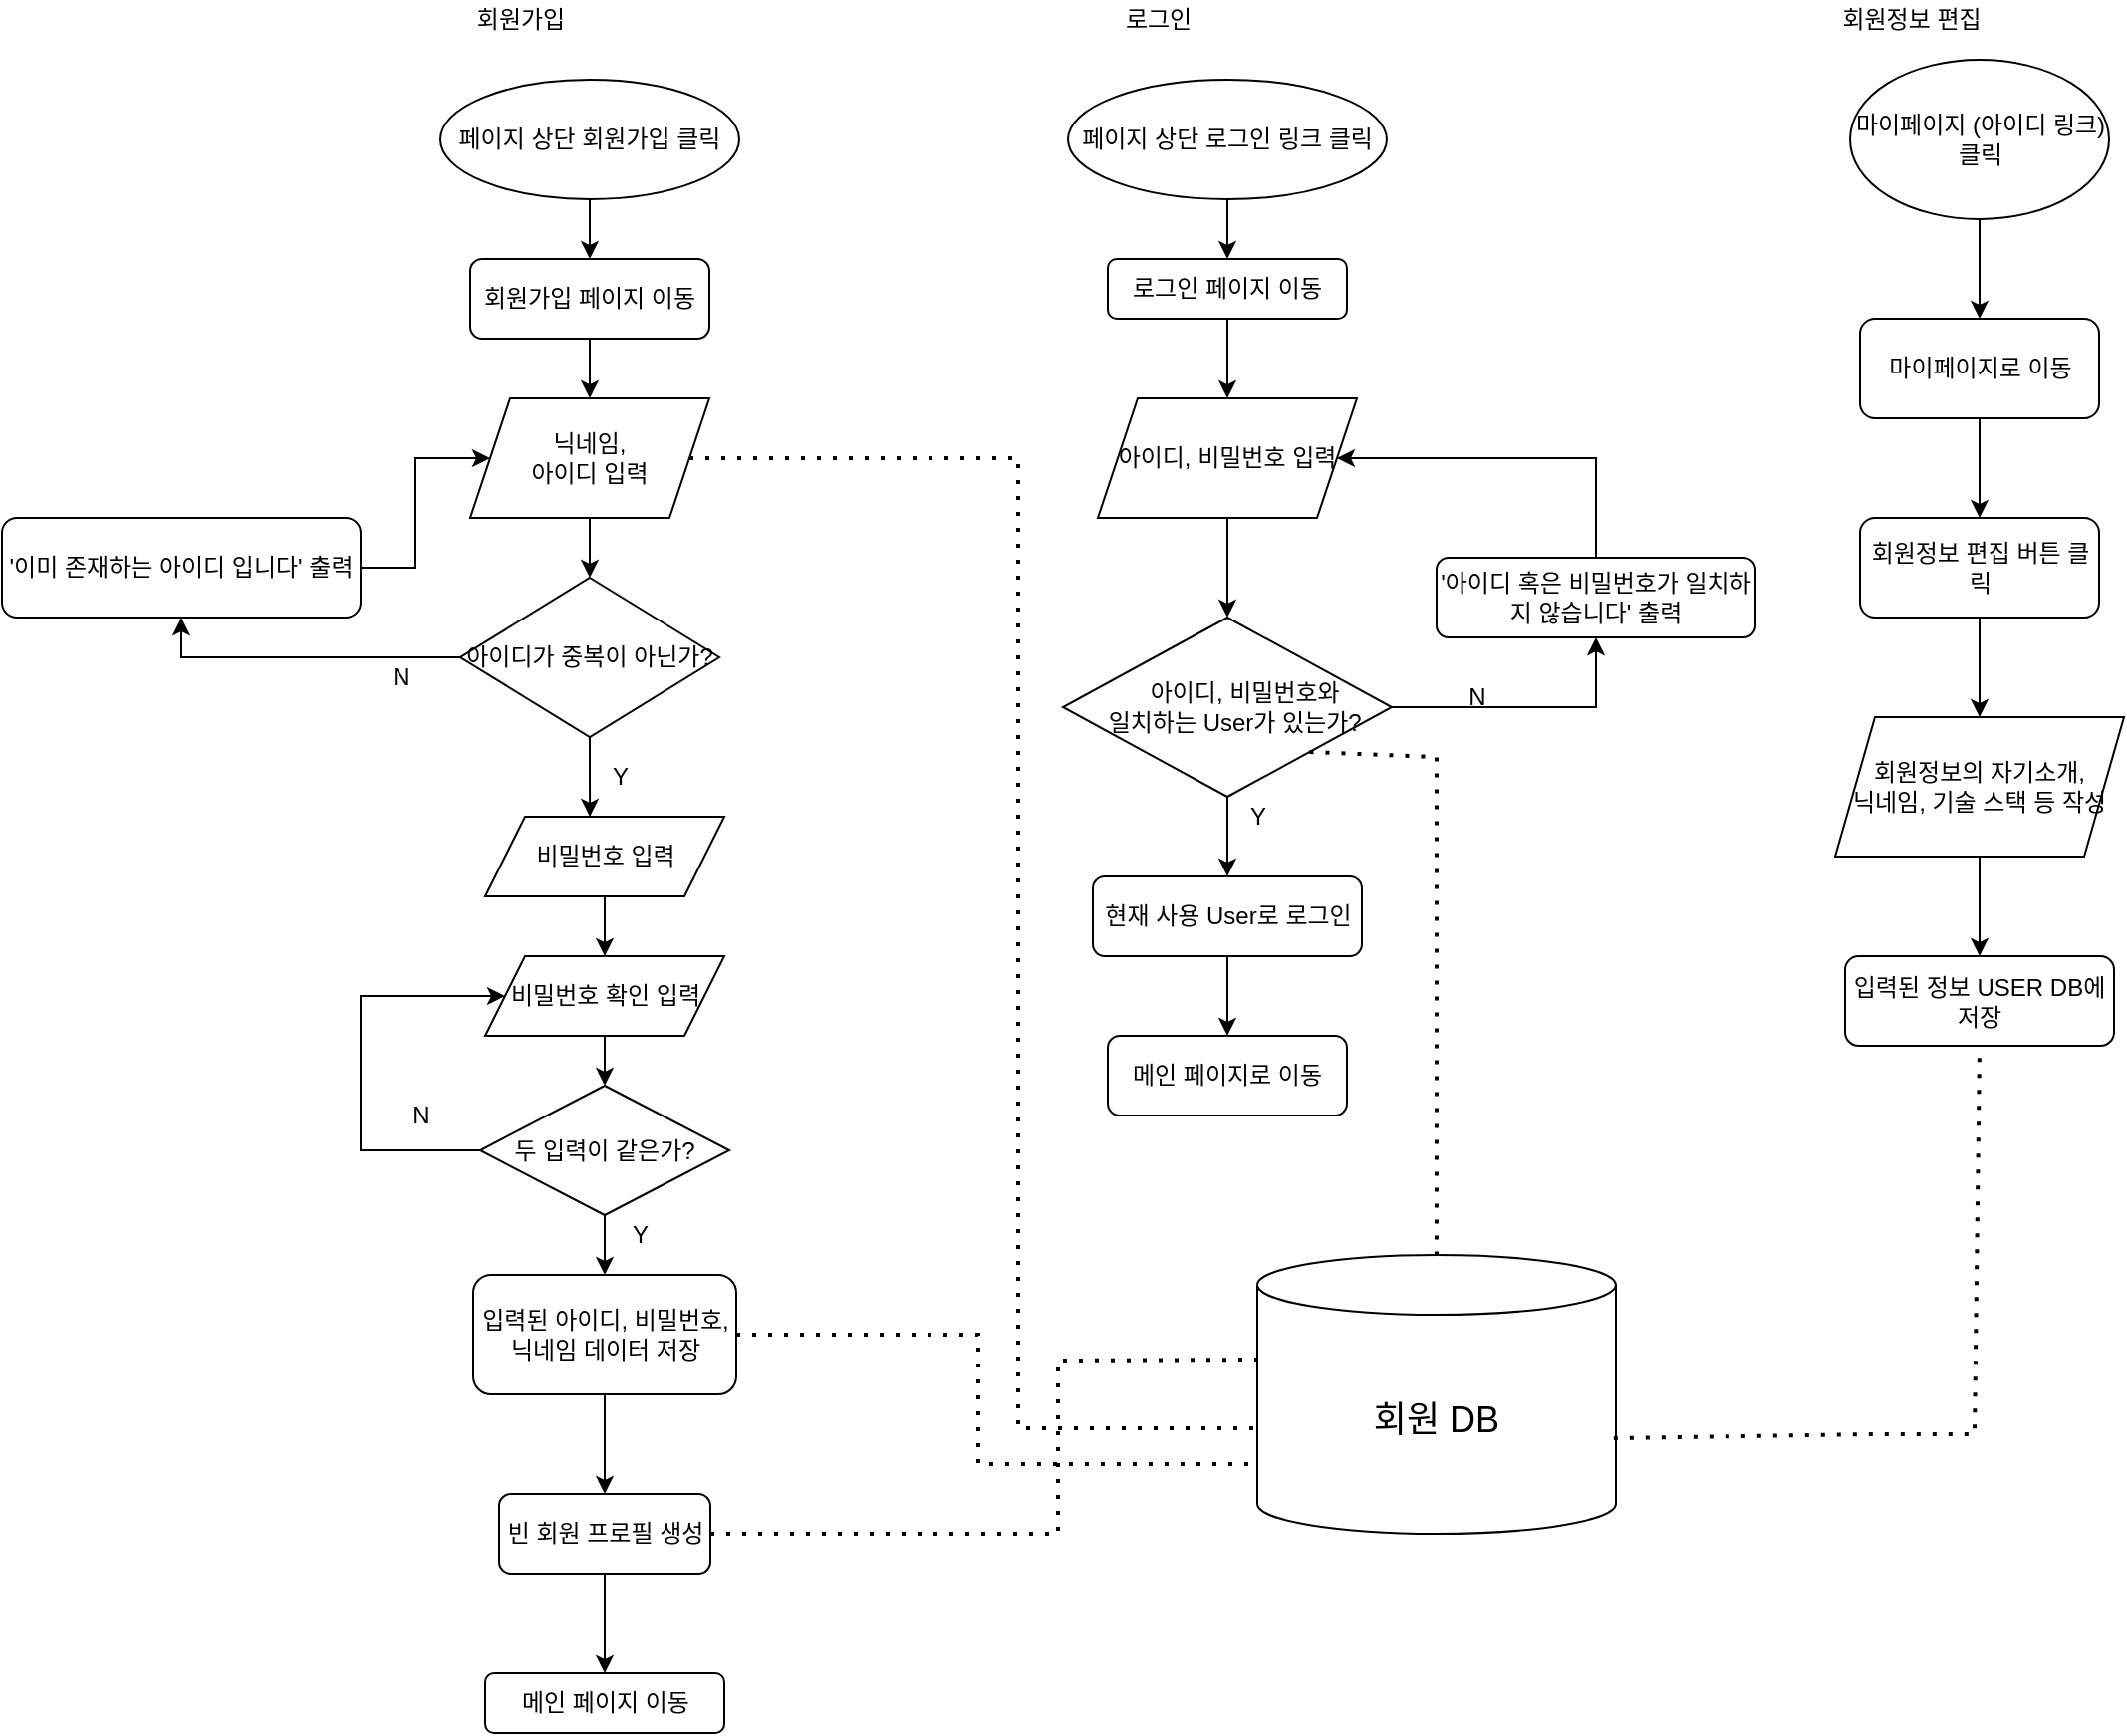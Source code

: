 <mxfile version="17.4.2" type="github">
  <diagram id="C5RBs43oDa-KdzZeNtuy" name="Page-1">
    <mxGraphModel dx="1419" dy="806" grid="1" gridSize="10" guides="1" tooltips="1" connect="1" arrows="1" fold="1" page="1" pageScale="1" pageWidth="827" pageHeight="1169" math="0" shadow="0">
      <root>
        <mxCell id="WIyWlLk6GJQsqaUBKTNV-0" />
        <mxCell id="WIyWlLk6GJQsqaUBKTNV-1" parent="WIyWlLk6GJQsqaUBKTNV-0" />
        <mxCell id="3xzHW0bOJJ4k3zTd05Cw-14" style="edgeStyle=orthogonalEdgeStyle;rounded=0;orthogonalLoop=1;jettySize=auto;html=1;" parent="WIyWlLk6GJQsqaUBKTNV-1" source="3xzHW0bOJJ4k3zTd05Cw-0" target="3xzHW0bOJJ4k3zTd05Cw-1" edge="1">
          <mxGeometry relative="1" as="geometry" />
        </mxCell>
        <mxCell id="3xzHW0bOJJ4k3zTd05Cw-0" value="페이지 상단 회원가입 클릭" style="ellipse;whiteSpace=wrap;html=1;" parent="WIyWlLk6GJQsqaUBKTNV-1" vertex="1">
          <mxGeometry x="230" y="80" width="150" height="60" as="geometry" />
        </mxCell>
        <mxCell id="3xzHW0bOJJ4k3zTd05Cw-15" style="edgeStyle=orthogonalEdgeStyle;rounded=0;orthogonalLoop=1;jettySize=auto;html=1;entryX=0.5;entryY=0;entryDx=0;entryDy=0;" parent="WIyWlLk6GJQsqaUBKTNV-1" source="3xzHW0bOJJ4k3zTd05Cw-1" target="3xzHW0bOJJ4k3zTd05Cw-3" edge="1">
          <mxGeometry relative="1" as="geometry" />
        </mxCell>
        <mxCell id="3xzHW0bOJJ4k3zTd05Cw-1" value="회원가입 페이지 이동" style="rounded=1;whiteSpace=wrap;html=1;" parent="WIyWlLk6GJQsqaUBKTNV-1" vertex="1">
          <mxGeometry x="245" y="170" width="120" height="40" as="geometry" />
        </mxCell>
        <mxCell id="3xzHW0bOJJ4k3zTd05Cw-16" style="edgeStyle=orthogonalEdgeStyle;rounded=0;orthogonalLoop=1;jettySize=auto;html=1;entryX=0.5;entryY=0;entryDx=0;entryDy=0;" parent="WIyWlLk6GJQsqaUBKTNV-1" source="3xzHW0bOJJ4k3zTd05Cw-3" target="3xzHW0bOJJ4k3zTd05Cw-4" edge="1">
          <mxGeometry relative="1" as="geometry" />
        </mxCell>
        <mxCell id="3xzHW0bOJJ4k3zTd05Cw-3" value="닉네임,&lt;br&gt;아이디 입력" style="shape=parallelogram;perimeter=parallelogramPerimeter;whiteSpace=wrap;html=1;fixedSize=1;" parent="WIyWlLk6GJQsqaUBKTNV-1" vertex="1">
          <mxGeometry x="245" y="240" width="120" height="60" as="geometry" />
        </mxCell>
        <mxCell id="3xzHW0bOJJ4k3zTd05Cw-18" style="edgeStyle=orthogonalEdgeStyle;rounded=0;orthogonalLoop=1;jettySize=auto;html=1;entryX=0.438;entryY=0;entryDx=0;entryDy=0;entryPerimeter=0;" parent="WIyWlLk6GJQsqaUBKTNV-1" source="3xzHW0bOJJ4k3zTd05Cw-4" target="3xzHW0bOJJ4k3zTd05Cw-8" edge="1">
          <mxGeometry relative="1" as="geometry" />
        </mxCell>
        <mxCell id="3xzHW0bOJJ4k3zTd05Cw-28" style="edgeStyle=orthogonalEdgeStyle;rounded=0;orthogonalLoop=1;jettySize=auto;html=1;entryX=0.5;entryY=1;entryDx=0;entryDy=0;" parent="WIyWlLk6GJQsqaUBKTNV-1" source="3xzHW0bOJJ4k3zTd05Cw-4" target="3xzHW0bOJJ4k3zTd05Cw-10" edge="1">
          <mxGeometry relative="1" as="geometry" />
        </mxCell>
        <mxCell id="3xzHW0bOJJ4k3zTd05Cw-4" value="아이디가 중복이 아닌가?" style="rhombus;whiteSpace=wrap;html=1;" parent="WIyWlLk6GJQsqaUBKTNV-1" vertex="1">
          <mxGeometry x="240" y="330" width="130" height="80" as="geometry" />
        </mxCell>
        <mxCell id="3xzHW0bOJJ4k3zTd05Cw-22" style="edgeStyle=orthogonalEdgeStyle;rounded=0;orthogonalLoop=1;jettySize=auto;html=1;entryX=0.5;entryY=0;entryDx=0;entryDy=0;" parent="WIyWlLk6GJQsqaUBKTNV-1" source="3xzHW0bOJJ4k3zTd05Cw-7" target="3xzHW0bOJJ4k3zTd05Cw-11" edge="1">
          <mxGeometry relative="1" as="geometry" />
        </mxCell>
        <mxCell id="3xzHW0bOJJ4k3zTd05Cw-26" style="edgeStyle=orthogonalEdgeStyle;rounded=0;orthogonalLoop=1;jettySize=auto;html=1;entryX=0;entryY=0.5;entryDx=0;entryDy=0;exitX=0;exitY=0.5;exitDx=0;exitDy=0;" parent="WIyWlLk6GJQsqaUBKTNV-1" source="3xzHW0bOJJ4k3zTd05Cw-7" target="3xzHW0bOJJ4k3zTd05Cw-9" edge="1">
          <mxGeometry relative="1" as="geometry">
            <Array as="points">
              <mxPoint x="190" y="618" />
              <mxPoint x="190" y="540" />
            </Array>
          </mxGeometry>
        </mxCell>
        <mxCell id="3xzHW0bOJJ4k3zTd05Cw-7" value="두 입력이 같은가?" style="rhombus;whiteSpace=wrap;html=1;" parent="WIyWlLk6GJQsqaUBKTNV-1" vertex="1">
          <mxGeometry x="250" y="585" width="125" height="65" as="geometry" />
        </mxCell>
        <mxCell id="3xzHW0bOJJ4k3zTd05Cw-19" style="edgeStyle=orthogonalEdgeStyle;rounded=0;orthogonalLoop=1;jettySize=auto;html=1;entryX=0.5;entryY=0;entryDx=0;entryDy=0;" parent="WIyWlLk6GJQsqaUBKTNV-1" source="3xzHW0bOJJ4k3zTd05Cw-8" target="3xzHW0bOJJ4k3zTd05Cw-9" edge="1">
          <mxGeometry relative="1" as="geometry" />
        </mxCell>
        <mxCell id="3xzHW0bOJJ4k3zTd05Cw-8" value="비밀번호 입력" style="shape=parallelogram;perimeter=parallelogramPerimeter;whiteSpace=wrap;html=1;fixedSize=1;" parent="WIyWlLk6GJQsqaUBKTNV-1" vertex="1">
          <mxGeometry x="252.5" y="450" width="120" height="40" as="geometry" />
        </mxCell>
        <mxCell id="3xzHW0bOJJ4k3zTd05Cw-21" style="edgeStyle=orthogonalEdgeStyle;rounded=0;orthogonalLoop=1;jettySize=auto;html=1;entryX=0.5;entryY=0;entryDx=0;entryDy=0;" parent="WIyWlLk6GJQsqaUBKTNV-1" source="3xzHW0bOJJ4k3zTd05Cw-9" target="3xzHW0bOJJ4k3zTd05Cw-7" edge="1">
          <mxGeometry relative="1" as="geometry" />
        </mxCell>
        <mxCell id="3xzHW0bOJJ4k3zTd05Cw-9" value="비밀번호 확인 입력" style="shape=parallelogram;perimeter=parallelogramPerimeter;whiteSpace=wrap;html=1;fixedSize=1;" parent="WIyWlLk6GJQsqaUBKTNV-1" vertex="1">
          <mxGeometry x="252.5" y="520" width="120" height="40" as="geometry" />
        </mxCell>
        <mxCell id="3xzHW0bOJJ4k3zTd05Cw-29" style="edgeStyle=orthogonalEdgeStyle;rounded=0;orthogonalLoop=1;jettySize=auto;html=1;entryX=0;entryY=0.5;entryDx=0;entryDy=0;" parent="WIyWlLk6GJQsqaUBKTNV-1" source="3xzHW0bOJJ4k3zTd05Cw-10" target="3xzHW0bOJJ4k3zTd05Cw-3" edge="1">
          <mxGeometry relative="1" as="geometry" />
        </mxCell>
        <mxCell id="3xzHW0bOJJ4k3zTd05Cw-10" value="&#39;이미 존재하는 아이디 입니다&#39; 출력" style="rounded=1;whiteSpace=wrap;html=1;" parent="WIyWlLk6GJQsqaUBKTNV-1" vertex="1">
          <mxGeometry x="10" y="300" width="180" height="50" as="geometry" />
        </mxCell>
        <mxCell id="3xzHW0bOJJ4k3zTd05Cw-23" style="edgeStyle=orthogonalEdgeStyle;rounded=0;orthogonalLoop=1;jettySize=auto;html=1;entryX=0.5;entryY=0;entryDx=0;entryDy=0;" parent="WIyWlLk6GJQsqaUBKTNV-1" source="3xzHW0bOJJ4k3zTd05Cw-11" target="3xzHW0bOJJ4k3zTd05Cw-12" edge="1">
          <mxGeometry relative="1" as="geometry" />
        </mxCell>
        <mxCell id="3xzHW0bOJJ4k3zTd05Cw-11" value="입력된 아이디, 비밀번호, 닉네임 데이터 저장" style="rounded=1;whiteSpace=wrap;html=1;" parent="WIyWlLk6GJQsqaUBKTNV-1" vertex="1">
          <mxGeometry x="246.5" y="680" width="132" height="60" as="geometry" />
        </mxCell>
        <mxCell id="3xzHW0bOJJ4k3zTd05Cw-24" style="edgeStyle=orthogonalEdgeStyle;rounded=0;orthogonalLoop=1;jettySize=auto;html=1;entryX=0.5;entryY=0;entryDx=0;entryDy=0;" parent="WIyWlLk6GJQsqaUBKTNV-1" source="3xzHW0bOJJ4k3zTd05Cw-12" target="3xzHW0bOJJ4k3zTd05Cw-13" edge="1">
          <mxGeometry relative="1" as="geometry" />
        </mxCell>
        <mxCell id="3xzHW0bOJJ4k3zTd05Cw-12" value="빈 회원 프로필 생성" style="rounded=1;whiteSpace=wrap;html=1;" parent="WIyWlLk6GJQsqaUBKTNV-1" vertex="1">
          <mxGeometry x="259.5" y="790" width="106" height="40" as="geometry" />
        </mxCell>
        <mxCell id="3xzHW0bOJJ4k3zTd05Cw-13" value="메인 페이지 이동" style="rounded=1;whiteSpace=wrap;html=1;" parent="WIyWlLk6GJQsqaUBKTNV-1" vertex="1">
          <mxGeometry x="252.5" y="880" width="120" height="30" as="geometry" />
        </mxCell>
        <mxCell id="3xzHW0bOJJ4k3zTd05Cw-30" value="Y" style="text;html=1;align=center;verticalAlign=middle;resizable=0;points=[];autosize=1;strokeColor=none;fillColor=none;" parent="WIyWlLk6GJQsqaUBKTNV-1" vertex="1">
          <mxGeometry x="310" y="420" width="20" height="20" as="geometry" />
        </mxCell>
        <mxCell id="3xzHW0bOJJ4k3zTd05Cw-31" value="Y" style="text;html=1;align=center;verticalAlign=middle;resizable=0;points=[];autosize=1;strokeColor=none;fillColor=none;" parent="WIyWlLk6GJQsqaUBKTNV-1" vertex="1">
          <mxGeometry x="320" y="650" width="20" height="20" as="geometry" />
        </mxCell>
        <mxCell id="3xzHW0bOJJ4k3zTd05Cw-32" value="N" style="text;html=1;align=center;verticalAlign=middle;resizable=0;points=[];autosize=1;strokeColor=none;fillColor=none;" parent="WIyWlLk6GJQsqaUBKTNV-1" vertex="1">
          <mxGeometry x="210" y="590" width="20" height="20" as="geometry" />
        </mxCell>
        <mxCell id="3xzHW0bOJJ4k3zTd05Cw-33" value="N" style="text;html=1;align=center;verticalAlign=middle;resizable=0;points=[];autosize=1;strokeColor=none;fillColor=none;" parent="WIyWlLk6GJQsqaUBKTNV-1" vertex="1">
          <mxGeometry x="200" y="370" width="20" height="20" as="geometry" />
        </mxCell>
        <mxCell id="3xzHW0bOJJ4k3zTd05Cw-46" style="edgeStyle=orthogonalEdgeStyle;rounded=0;orthogonalLoop=1;jettySize=auto;html=1;entryX=0.5;entryY=0;entryDx=0;entryDy=0;" parent="WIyWlLk6GJQsqaUBKTNV-1" source="3xzHW0bOJJ4k3zTd05Cw-34" target="3xzHW0bOJJ4k3zTd05Cw-35" edge="1">
          <mxGeometry relative="1" as="geometry" />
        </mxCell>
        <mxCell id="3xzHW0bOJJ4k3zTd05Cw-34" value="페이지 상단 로그인 링크 클릭" style="ellipse;whiteSpace=wrap;html=1;" parent="WIyWlLk6GJQsqaUBKTNV-1" vertex="1">
          <mxGeometry x="545" y="80" width="160" height="60" as="geometry" />
        </mxCell>
        <mxCell id="3xzHW0bOJJ4k3zTd05Cw-47" style="edgeStyle=orthogonalEdgeStyle;rounded=0;orthogonalLoop=1;jettySize=auto;html=1;entryX=0.5;entryY=0;entryDx=0;entryDy=0;" parent="WIyWlLk6GJQsqaUBKTNV-1" source="3xzHW0bOJJ4k3zTd05Cw-35" target="3xzHW0bOJJ4k3zTd05Cw-37" edge="1">
          <mxGeometry relative="1" as="geometry" />
        </mxCell>
        <mxCell id="3xzHW0bOJJ4k3zTd05Cw-35" value="로그인 페이지 이동" style="rounded=1;whiteSpace=wrap;html=1;" parent="WIyWlLk6GJQsqaUBKTNV-1" vertex="1">
          <mxGeometry x="565" y="170" width="120" height="30" as="geometry" />
        </mxCell>
        <mxCell id="3xzHW0bOJJ4k3zTd05Cw-40" style="edgeStyle=orthogonalEdgeStyle;rounded=0;orthogonalLoop=1;jettySize=auto;html=1;entryX=0.5;entryY=0;entryDx=0;entryDy=0;" parent="WIyWlLk6GJQsqaUBKTNV-1" source="3xzHW0bOJJ4k3zTd05Cw-37" target="3xzHW0bOJJ4k3zTd05Cw-38" edge="1">
          <mxGeometry relative="1" as="geometry" />
        </mxCell>
        <mxCell id="3xzHW0bOJJ4k3zTd05Cw-37" value="아이디, 비밀번호 입력" style="shape=parallelogram;perimeter=parallelogramPerimeter;whiteSpace=wrap;html=1;fixedSize=1;" parent="WIyWlLk6GJQsqaUBKTNV-1" vertex="1">
          <mxGeometry x="560" y="240" width="130" height="60" as="geometry" />
        </mxCell>
        <mxCell id="3xzHW0bOJJ4k3zTd05Cw-41" style="edgeStyle=orthogonalEdgeStyle;rounded=0;orthogonalLoop=1;jettySize=auto;html=1;entryX=0.5;entryY=1;entryDx=0;entryDy=0;" parent="WIyWlLk6GJQsqaUBKTNV-1" source="3xzHW0bOJJ4k3zTd05Cw-38" target="3xzHW0bOJJ4k3zTd05Cw-39" edge="1">
          <mxGeometry relative="1" as="geometry" />
        </mxCell>
        <mxCell id="3xzHW0bOJJ4k3zTd05Cw-43" style="edgeStyle=orthogonalEdgeStyle;rounded=0;orthogonalLoop=1;jettySize=auto;html=1;entryX=0.5;entryY=0;entryDx=0;entryDy=0;" parent="WIyWlLk6GJQsqaUBKTNV-1" source="3xzHW0bOJJ4k3zTd05Cw-38" target="3xzHW0bOJJ4k3zTd05Cw-42" edge="1">
          <mxGeometry relative="1" as="geometry" />
        </mxCell>
        <mxCell id="3xzHW0bOJJ4k3zTd05Cw-38" value="&amp;nbsp; &amp;nbsp; &amp;nbsp;아이디, 비밀번호와&lt;br&gt;&amp;nbsp; 일치하는 User가 있는가?" style="rhombus;whiteSpace=wrap;html=1;" parent="WIyWlLk6GJQsqaUBKTNV-1" vertex="1">
          <mxGeometry x="542.5" y="350" width="165" height="90" as="geometry" />
        </mxCell>
        <mxCell id="3xzHW0bOJJ4k3zTd05Cw-48" style="edgeStyle=orthogonalEdgeStyle;rounded=0;orthogonalLoop=1;jettySize=auto;html=1;entryX=1;entryY=0.5;entryDx=0;entryDy=0;" parent="WIyWlLk6GJQsqaUBKTNV-1" source="3xzHW0bOJJ4k3zTd05Cw-39" target="3xzHW0bOJJ4k3zTd05Cw-37" edge="1">
          <mxGeometry relative="1" as="geometry">
            <Array as="points">
              <mxPoint x="810" y="270" />
            </Array>
          </mxGeometry>
        </mxCell>
        <mxCell id="3xzHW0bOJJ4k3zTd05Cw-39" value="&#39;아이디 혹은 비밀번호가 일치하지 않습니다&#39; 출력" style="rounded=1;whiteSpace=wrap;html=1;" parent="WIyWlLk6GJQsqaUBKTNV-1" vertex="1">
          <mxGeometry x="730" y="320" width="160" height="40" as="geometry" />
        </mxCell>
        <mxCell id="3xzHW0bOJJ4k3zTd05Cw-45" style="edgeStyle=orthogonalEdgeStyle;rounded=0;orthogonalLoop=1;jettySize=auto;html=1;" parent="WIyWlLk6GJQsqaUBKTNV-1" source="3xzHW0bOJJ4k3zTd05Cw-42" target="3xzHW0bOJJ4k3zTd05Cw-44" edge="1">
          <mxGeometry relative="1" as="geometry" />
        </mxCell>
        <mxCell id="3xzHW0bOJJ4k3zTd05Cw-42" value="현재 사용 User로 로그인" style="rounded=1;whiteSpace=wrap;html=1;" parent="WIyWlLk6GJQsqaUBKTNV-1" vertex="1">
          <mxGeometry x="557.5" y="480" width="135" height="40" as="geometry" />
        </mxCell>
        <mxCell id="3xzHW0bOJJ4k3zTd05Cw-44" value="메인 페이지로 이동" style="rounded=1;whiteSpace=wrap;html=1;" parent="WIyWlLk6GJQsqaUBKTNV-1" vertex="1">
          <mxGeometry x="565" y="560" width="120" height="40" as="geometry" />
        </mxCell>
        <mxCell id="3xzHW0bOJJ4k3zTd05Cw-49" value="Y" style="text;html=1;align=center;verticalAlign=middle;resizable=0;points=[];autosize=1;strokeColor=none;fillColor=none;" parent="WIyWlLk6GJQsqaUBKTNV-1" vertex="1">
          <mxGeometry x="630" y="440" width="20" height="20" as="geometry" />
        </mxCell>
        <mxCell id="3xzHW0bOJJ4k3zTd05Cw-50" value="N" style="text;html=1;align=center;verticalAlign=middle;resizable=0;points=[];autosize=1;strokeColor=none;fillColor=none;" parent="WIyWlLk6GJQsqaUBKTNV-1" vertex="1">
          <mxGeometry x="740" y="380" width="20" height="20" as="geometry" />
        </mxCell>
        <mxCell id="3xzHW0bOJJ4k3zTd05Cw-56" style="edgeStyle=orthogonalEdgeStyle;rounded=0;orthogonalLoop=1;jettySize=auto;html=1;entryX=0.5;entryY=0;entryDx=0;entryDy=0;" parent="WIyWlLk6GJQsqaUBKTNV-1" source="3xzHW0bOJJ4k3zTd05Cw-51" target="3xzHW0bOJJ4k3zTd05Cw-52" edge="1">
          <mxGeometry relative="1" as="geometry" />
        </mxCell>
        <mxCell id="3xzHW0bOJJ4k3zTd05Cw-51" value="마이페이지 (아이디 링크) 클릭" style="ellipse;whiteSpace=wrap;html=1;" parent="WIyWlLk6GJQsqaUBKTNV-1" vertex="1">
          <mxGeometry x="937.5" y="70" width="130" height="80" as="geometry" />
        </mxCell>
        <mxCell id="3xzHW0bOJJ4k3zTd05Cw-57" style="edgeStyle=orthogonalEdgeStyle;rounded=0;orthogonalLoop=1;jettySize=auto;html=1;entryX=0.5;entryY=0;entryDx=0;entryDy=0;" parent="WIyWlLk6GJQsqaUBKTNV-1" source="3xzHW0bOJJ4k3zTd05Cw-52" target="3xzHW0bOJJ4k3zTd05Cw-53" edge="1">
          <mxGeometry relative="1" as="geometry" />
        </mxCell>
        <mxCell id="3xzHW0bOJJ4k3zTd05Cw-52" value="마이페이지로 이동" style="rounded=1;whiteSpace=wrap;html=1;" parent="WIyWlLk6GJQsqaUBKTNV-1" vertex="1">
          <mxGeometry x="942.5" y="200" width="120" height="50" as="geometry" />
        </mxCell>
        <mxCell id="3xzHW0bOJJ4k3zTd05Cw-58" style="edgeStyle=orthogonalEdgeStyle;rounded=0;orthogonalLoop=1;jettySize=auto;html=1;entryX=0.5;entryY=0;entryDx=0;entryDy=0;" parent="WIyWlLk6GJQsqaUBKTNV-1" source="3xzHW0bOJJ4k3zTd05Cw-53" target="3xzHW0bOJJ4k3zTd05Cw-54" edge="1">
          <mxGeometry relative="1" as="geometry" />
        </mxCell>
        <mxCell id="3xzHW0bOJJ4k3zTd05Cw-53" value="회원정보 편집 버튼 클릭" style="rounded=1;whiteSpace=wrap;html=1;" parent="WIyWlLk6GJQsqaUBKTNV-1" vertex="1">
          <mxGeometry x="942.5" y="300" width="120" height="50" as="geometry" />
        </mxCell>
        <mxCell id="3xzHW0bOJJ4k3zTd05Cw-59" style="edgeStyle=orthogonalEdgeStyle;rounded=0;orthogonalLoop=1;jettySize=auto;html=1;entryX=0.5;entryY=0;entryDx=0;entryDy=0;" parent="WIyWlLk6GJQsqaUBKTNV-1" source="3xzHW0bOJJ4k3zTd05Cw-54" target="3xzHW0bOJJ4k3zTd05Cw-55" edge="1">
          <mxGeometry relative="1" as="geometry" />
        </mxCell>
        <mxCell id="3xzHW0bOJJ4k3zTd05Cw-54" value="회원정보의 자기소개, &lt;br&gt;닉네임, 기술 스택 등 작성" style="shape=parallelogram;perimeter=parallelogramPerimeter;whiteSpace=wrap;html=1;fixedSize=1;" parent="WIyWlLk6GJQsqaUBKTNV-1" vertex="1">
          <mxGeometry x="930" y="400" width="145" height="70" as="geometry" />
        </mxCell>
        <mxCell id="3xzHW0bOJJ4k3zTd05Cw-55" value="입력된 정보 USER DB에 저장" style="rounded=1;whiteSpace=wrap;html=1;" parent="WIyWlLk6GJQsqaUBKTNV-1" vertex="1">
          <mxGeometry x="935" y="520" width="135" height="45" as="geometry" />
        </mxCell>
        <mxCell id="3xzHW0bOJJ4k3zTd05Cw-60" value="&lt;span style=&quot;font-size: 18px&quot;&gt;회원 DB&lt;/span&gt;" style="shape=cylinder3;whiteSpace=wrap;html=1;boundedLbl=1;backgroundOutline=1;size=15;" parent="WIyWlLk6GJQsqaUBKTNV-1" vertex="1">
          <mxGeometry x="640" y="670" width="180" height="140" as="geometry" />
        </mxCell>
        <mxCell id="3xzHW0bOJJ4k3zTd05Cw-61" value="" style="endArrow=none;dashed=1;html=1;dashPattern=1 3;strokeWidth=2;rounded=0;fontSize=18;exitX=1;exitY=0.5;exitDx=0;exitDy=0;entryX=0;entryY=0.621;entryDx=0;entryDy=0;entryPerimeter=0;" parent="WIyWlLk6GJQsqaUBKTNV-1" source="3xzHW0bOJJ4k3zTd05Cw-3" target="3xzHW0bOJJ4k3zTd05Cw-60" edge="1">
          <mxGeometry width="50" height="50" relative="1" as="geometry">
            <mxPoint x="470" y="610" as="sourcePoint" />
            <mxPoint x="670" y="850" as="targetPoint" />
            <Array as="points">
              <mxPoint x="520" y="270" />
              <mxPoint x="520" y="757" />
            </Array>
          </mxGeometry>
        </mxCell>
        <mxCell id="3xzHW0bOJJ4k3zTd05Cw-62" value="" style="endArrow=none;dashed=1;html=1;dashPattern=1 3;strokeWidth=2;rounded=0;fontSize=18;exitX=1;exitY=0.5;exitDx=0;exitDy=0;entryX=-0.017;entryY=0.75;entryDx=0;entryDy=0;entryPerimeter=0;" parent="WIyWlLk6GJQsqaUBKTNV-1" source="3xzHW0bOJJ4k3zTd05Cw-11" target="3xzHW0bOJJ4k3zTd05Cw-60" edge="1">
          <mxGeometry width="50" height="50" relative="1" as="geometry">
            <mxPoint x="470" y="610" as="sourcePoint" />
            <mxPoint x="670" y="850" as="targetPoint" />
            <Array as="points">
              <mxPoint x="500" y="710" />
              <mxPoint x="500" y="775" />
            </Array>
          </mxGeometry>
        </mxCell>
        <mxCell id="3xzHW0bOJJ4k3zTd05Cw-63" value="" style="endArrow=none;dashed=1;html=1;dashPattern=1 3;strokeWidth=2;rounded=0;fontSize=18;exitX=1;exitY=0.5;exitDx=0;exitDy=0;entryX=0;entryY=0;entryDx=0;entryDy=52.5;entryPerimeter=0;" parent="WIyWlLk6GJQsqaUBKTNV-1" source="3xzHW0bOJJ4k3zTd05Cw-12" target="3xzHW0bOJJ4k3zTd05Cw-60" edge="1">
          <mxGeometry width="50" height="50" relative="1" as="geometry">
            <mxPoint x="510" y="610" as="sourcePoint" />
            <mxPoint x="670" y="810" as="targetPoint" />
            <Array as="points">
              <mxPoint x="540" y="810" />
              <mxPoint x="540" y="723" />
            </Array>
          </mxGeometry>
        </mxCell>
        <mxCell id="3xzHW0bOJJ4k3zTd05Cw-64" value="" style="endArrow=none;dashed=1;html=1;dashPattern=1 3;strokeWidth=2;rounded=0;fontSize=18;exitX=1;exitY=1;exitDx=0;exitDy=0;entryX=0.5;entryY=0;entryDx=0;entryDy=0;entryPerimeter=0;" parent="WIyWlLk6GJQsqaUBKTNV-1" source="3xzHW0bOJJ4k3zTd05Cw-38" target="3xzHW0bOJJ4k3zTd05Cw-60" edge="1">
          <mxGeometry width="50" height="50" relative="1" as="geometry">
            <mxPoint x="760" y="610" as="sourcePoint" />
            <mxPoint x="810" y="560" as="targetPoint" />
            <Array as="points">
              <mxPoint x="730" y="420" />
            </Array>
          </mxGeometry>
        </mxCell>
        <mxCell id="3xzHW0bOJJ4k3zTd05Cw-65" value="" style="endArrow=none;dashed=1;html=1;dashPattern=1 3;strokeWidth=2;rounded=0;fontSize=18;exitX=0.994;exitY=0.657;exitDx=0;exitDy=0;exitPerimeter=0;entryX=0.5;entryY=1;entryDx=0;entryDy=0;" parent="WIyWlLk6GJQsqaUBKTNV-1" source="3xzHW0bOJJ4k3zTd05Cw-60" target="3xzHW0bOJJ4k3zTd05Cw-55" edge="1">
          <mxGeometry width="50" height="50" relative="1" as="geometry">
            <mxPoint x="1080" y="610" as="sourcePoint" />
            <mxPoint x="1130" y="560" as="targetPoint" />
            <Array as="points">
              <mxPoint x="950" y="760" />
              <mxPoint x="1000" y="760" />
            </Array>
          </mxGeometry>
        </mxCell>
        <mxCell id="RuVu2mMDNyl_IDpG2UIt-0" value="회원가입" style="text;html=1;align=center;verticalAlign=middle;resizable=0;points=[];autosize=1;strokeColor=none;fillColor=none;" parent="WIyWlLk6GJQsqaUBKTNV-1" vertex="1">
          <mxGeometry x="240" y="40" width="60" height="20" as="geometry" />
        </mxCell>
        <mxCell id="RuVu2mMDNyl_IDpG2UIt-1" value="로그인" style="text;html=1;align=center;verticalAlign=middle;resizable=0;points=[];autosize=1;strokeColor=none;fillColor=none;" parent="WIyWlLk6GJQsqaUBKTNV-1" vertex="1">
          <mxGeometry x="565" y="40" width="50" height="20" as="geometry" />
        </mxCell>
        <mxCell id="RuVu2mMDNyl_IDpG2UIt-2" value="회원정보 편집" style="text;html=1;align=center;verticalAlign=middle;resizable=0;points=[];autosize=1;strokeColor=none;fillColor=none;" parent="WIyWlLk6GJQsqaUBKTNV-1" vertex="1">
          <mxGeometry x="927.5" y="40" width="80" height="20" as="geometry" />
        </mxCell>
      </root>
    </mxGraphModel>
  </diagram>
</mxfile>

